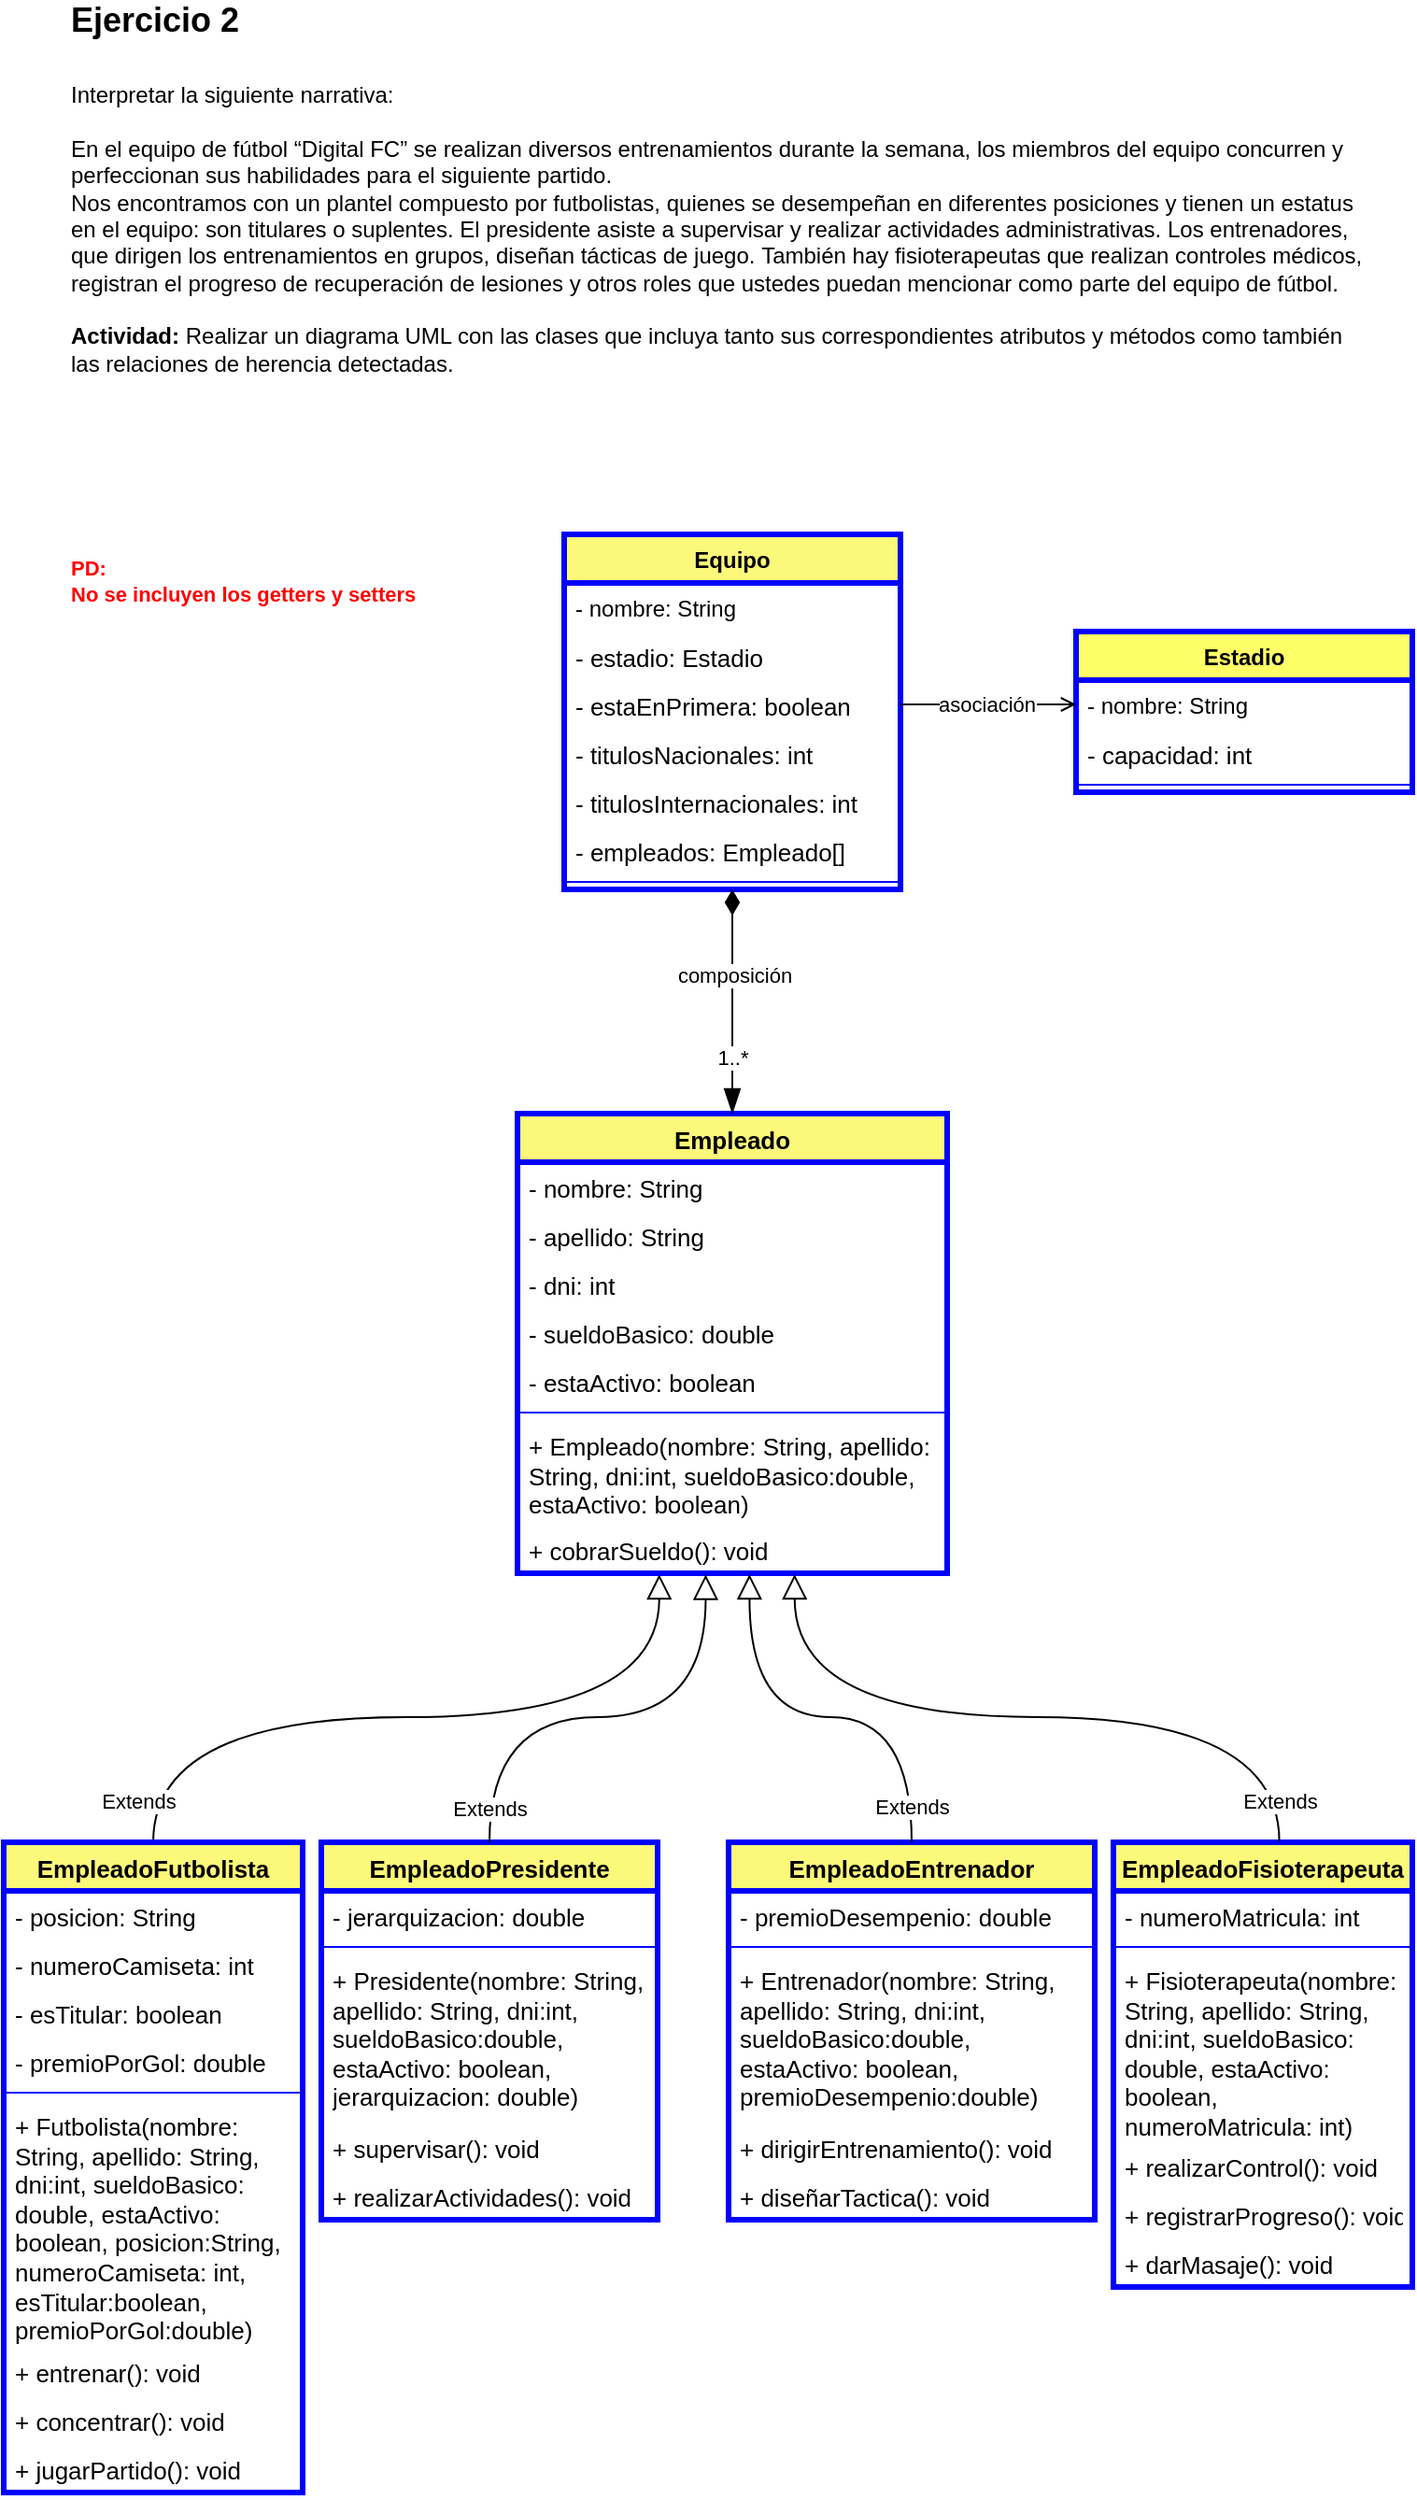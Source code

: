 <mxfile version="20.3.0" type="device"><diagram id="PIgGc4iWyAyysxlTQTJg" name="Página-1"><mxGraphModel dx="1413" dy="1992" grid="1" gridSize="10" guides="1" tooltips="1" connect="1" arrows="1" fold="1" page="1" pageScale="1" pageWidth="827" pageHeight="1169" math="0" shadow="0"><root><mxCell id="0"/><mxCell id="1" parent="0"/><mxCell id="6T4XeJoi1IOv9l1PIZa--1" value="Equipo" style="swimlane;fontStyle=1;align=center;verticalAlign=top;childLayout=stackLayout;horizontal=1;startSize=26;horizontalStack=0;resizeParent=1;resizeParentMax=0;resizeLast=0;collapsible=1;marginBottom=0;fillColor=#FCF879;strokeColor=#0000FF;gradientColor=none;gradientDirection=radial;swimlaneFillColor=default;strokeWidth=3;" parent="1" vertex="1"><mxGeometry x="330" y="40" width="180" height="190" as="geometry"/></mxCell><mxCell id="6T4XeJoi1IOv9l1PIZa--2" value="- nombre: String" style="text;strokeColor=none;fillColor=none;align=left;verticalAlign=top;spacingLeft=4;spacingRight=4;overflow=hidden;rotatable=0;points=[[0,0.5],[1,0.5]];portConstraint=eastwest;" parent="6T4XeJoi1IOv9l1PIZa--1" vertex="1"><mxGeometry y="26" width="180" height="26" as="geometry"/></mxCell><mxCell id="6T4XeJoi1IOv9l1PIZa--26" value="- estadio: Estadio" style="text;strokeColor=none;fillColor=none;align=left;verticalAlign=top;spacingLeft=4;spacingRight=4;overflow=hidden;rotatable=0;points=[[0,0.5],[1,0.5]];portConstraint=eastwest;fontSize=13;" parent="6T4XeJoi1IOv9l1PIZa--1" vertex="1"><mxGeometry y="52" width="180" height="26" as="geometry"/></mxCell><mxCell id="6T4XeJoi1IOv9l1PIZa--27" value="- estaEnPrimera: boolean" style="text;strokeColor=none;fillColor=none;align=left;verticalAlign=top;spacingLeft=4;spacingRight=4;overflow=hidden;rotatable=0;points=[[0,0.5],[1,0.5]];portConstraint=eastwest;fontSize=13;" parent="6T4XeJoi1IOv9l1PIZa--1" vertex="1"><mxGeometry y="78" width="180" height="26" as="geometry"/></mxCell><mxCell id="pODAj7Brn13aLvN3nBXd-22" value="- titulosNacionales: int" style="text;strokeColor=none;fillColor=none;align=left;verticalAlign=top;spacingLeft=4;spacingRight=4;overflow=hidden;rotatable=0;points=[[0,0.5],[1,0.5]];portConstraint=eastwest;fontSize=13;" vertex="1" parent="6T4XeJoi1IOv9l1PIZa--1"><mxGeometry y="104" width="180" height="26" as="geometry"/></mxCell><mxCell id="pODAj7Brn13aLvN3nBXd-24" value="- titulosInternacionales: int" style="text;strokeColor=none;fillColor=none;align=left;verticalAlign=top;spacingLeft=4;spacingRight=4;overflow=hidden;rotatable=0;points=[[0,0.5],[1,0.5]];portConstraint=eastwest;fontSize=13;" vertex="1" parent="6T4XeJoi1IOv9l1PIZa--1"><mxGeometry y="130" width="180" height="26" as="geometry"/></mxCell><mxCell id="pODAj7Brn13aLvN3nBXd-47" value="- empleados: Empleado[]" style="text;strokeColor=none;fillColor=none;align=left;verticalAlign=top;spacingLeft=4;spacingRight=4;overflow=hidden;rotatable=0;points=[[0,0.5],[1,0.5]];portConstraint=eastwest;fontSize=13;" vertex="1" parent="6T4XeJoi1IOv9l1PIZa--1"><mxGeometry y="156" width="180" height="26" as="geometry"/></mxCell><mxCell id="6T4XeJoi1IOv9l1PIZa--3" value="" style="line;strokeWidth=1;fillColor=none;align=left;verticalAlign=middle;spacingTop=-1;spacingLeft=3;spacingRight=3;rotatable=0;labelPosition=right;points=[];portConstraint=eastwest;strokeColor=inherit;" parent="6T4XeJoi1IOv9l1PIZa--1" vertex="1"><mxGeometry y="182" width="180" height="8" as="geometry"/></mxCell><mxCell id="pODAj7Brn13aLvN3nBXd-58" style="edgeStyle=orthogonalEdgeStyle;curved=1;orthogonalLoop=1;jettySize=auto;html=1;fontSize=11;startArrow=none;startFill=0;endArrow=block;endFill=0;startSize=11;endSize=11;exitX=0.5;exitY=0;exitDx=0;exitDy=0;entryX=0.33;entryY=1.021;entryDx=0;entryDy=0;entryPerimeter=0;" edge="1" parent="1" source="6T4XeJoi1IOv9l1PIZa--10" target="pODAj7Brn13aLvN3nBXd-15"><mxGeometry relative="1" as="geometry"><mxPoint x="380" y="600" as="targetPoint"/></mxGeometry></mxCell><mxCell id="pODAj7Brn13aLvN3nBXd-59" value="Extends" style="edgeLabel;html=1;align=center;verticalAlign=middle;resizable=0;points=[];fontSize=11;" vertex="1" connectable="0" parent="pODAj7Brn13aLvN3nBXd-58"><mxGeometry x="-0.598" y="-25" relative="1" as="geometry"><mxPoint x="-25" y="20" as="offset"/></mxGeometry></mxCell><mxCell id="6T4XeJoi1IOv9l1PIZa--10" value="EmpleadoFutbolista" style="swimlane;fontStyle=1;align=center;verticalAlign=top;childLayout=stackLayout;horizontal=1;startSize=26;horizontalStack=0;resizeParent=1;resizeParentMax=0;resizeLast=0;collapsible=1;marginBottom=0;fontSize=13;fillColor=#FCF879;strokeColor=#0000FF;gradientColor=none;gradientDirection=radial;swimlaneFillColor=default;strokeWidth=3;" parent="1" vertex="1"><mxGeometry x="30" y="740" width="160" height="348" as="geometry"/></mxCell><mxCell id="pODAj7Brn13aLvN3nBXd-10" value="- posicion: String" style="text;strokeColor=none;fillColor=none;align=left;verticalAlign=top;spacingLeft=4;spacingRight=4;overflow=hidden;rotatable=0;points=[[0,0.5],[1,0.5]];portConstraint=eastwest;fontSize=13;" vertex="1" parent="6T4XeJoi1IOv9l1PIZa--10"><mxGeometry y="26" width="160" height="26" as="geometry"/></mxCell><mxCell id="pODAj7Brn13aLvN3nBXd-67" value="- numeroCamiseta: int" style="text;strokeColor=none;fillColor=none;align=left;verticalAlign=top;spacingLeft=4;spacingRight=4;overflow=hidden;rotatable=0;points=[[0,0.5],[1,0.5]];portConstraint=eastwest;fontSize=13;" vertex="1" parent="6T4XeJoi1IOv9l1PIZa--10"><mxGeometry y="52" width="160" height="26" as="geometry"/></mxCell><mxCell id="pODAj7Brn13aLvN3nBXd-30" value="- esTitular: boolean" style="text;strokeColor=none;fillColor=none;align=left;verticalAlign=top;spacingLeft=4;spacingRight=4;overflow=hidden;rotatable=0;points=[[0,0.5],[1,0.5]];portConstraint=eastwest;fontSize=13;" vertex="1" parent="6T4XeJoi1IOv9l1PIZa--10"><mxGeometry y="78" width="160" height="26" as="geometry"/></mxCell><mxCell id="pODAj7Brn13aLvN3nBXd-69" value="- premioPorGol: double" style="text;strokeColor=none;fillColor=none;align=left;verticalAlign=top;spacingLeft=4;spacingRight=4;overflow=hidden;rotatable=0;points=[[0,0.5],[1,0.5]];portConstraint=eastwest;fontSize=13;" vertex="1" parent="6T4XeJoi1IOv9l1PIZa--10"><mxGeometry y="104" width="160" height="26" as="geometry"/></mxCell><mxCell id="6T4XeJoi1IOv9l1PIZa--12" value="" style="line;strokeWidth=1;fillColor=none;align=left;verticalAlign=middle;spacingTop=-1;spacingLeft=3;spacingRight=3;rotatable=0;labelPosition=right;points=[];portConstraint=eastwest;strokeColor=inherit;fontSize=13;" parent="6T4XeJoi1IOv9l1PIZa--10" vertex="1"><mxGeometry y="130" width="160" height="8" as="geometry"/></mxCell><mxCell id="pODAj7Brn13aLvN3nBXd-31" value="+ Futbolista(nombre: String, apellido: String, dni:int, sueldoBasico: double, estaActivo: boolean, posicion:String, numeroCamiseta: int, esTitular:boolean, premioPorGol:double)" style="text;strokeColor=none;fillColor=none;align=left;verticalAlign=top;spacingLeft=4;spacingRight=4;overflow=hidden;rotatable=0;points=[[0,0.5],[1,0.5]];portConstraint=eastwest;fontSize=13;whiteSpace=wrap;" vertex="1" parent="6T4XeJoi1IOv9l1PIZa--10"><mxGeometry y="138" width="160" height="132" as="geometry"/></mxCell><mxCell id="pODAj7Brn13aLvN3nBXd-35" value="+ entrenar(): void" style="text;strokeColor=none;fillColor=none;align=left;verticalAlign=top;spacingLeft=4;spacingRight=4;overflow=hidden;rotatable=0;points=[[0,0.5],[1,0.5]];portConstraint=eastwest;fontSize=13;" vertex="1" parent="6T4XeJoi1IOv9l1PIZa--10"><mxGeometry y="270" width="160" height="26" as="geometry"/></mxCell><mxCell id="pODAj7Brn13aLvN3nBXd-46" value="+ concentrar(): void" style="text;strokeColor=none;fillColor=none;align=left;verticalAlign=top;spacingLeft=4;spacingRight=4;overflow=hidden;rotatable=0;points=[[0,0.5],[1,0.5]];portConstraint=eastwest;fontSize=13;" vertex="1" parent="6T4XeJoi1IOv9l1PIZa--10"><mxGeometry y="296" width="160" height="26" as="geometry"/></mxCell><mxCell id="pODAj7Brn13aLvN3nBXd-36" value="+ jugarPartido(): void" style="text;strokeColor=none;fillColor=none;align=left;verticalAlign=top;spacingLeft=4;spacingRight=4;overflow=hidden;rotatable=0;points=[[0,0.5],[1,0.5]];portConstraint=eastwest;fontSize=13;" vertex="1" parent="6T4XeJoi1IOv9l1PIZa--10"><mxGeometry y="322" width="160" height="26" as="geometry"/></mxCell><mxCell id="6T4XeJoi1IOv9l1PIZa--14" value="EmpleadoPresidente" style="swimlane;fontStyle=1;align=center;verticalAlign=top;childLayout=stackLayout;horizontal=1;startSize=26;horizontalStack=0;resizeParent=1;resizeParentMax=0;resizeLast=0;collapsible=1;marginBottom=0;fontSize=13;fillColor=#FCF879;strokeColor=#0000FF;gradientColor=none;gradientDirection=radial;swimlaneFillColor=default;strokeWidth=3;" parent="1" vertex="1"><mxGeometry x="200" y="740" width="180" height="202" as="geometry"/></mxCell><mxCell id="pODAj7Brn13aLvN3nBXd-68" value="- jerarquizacion: double" style="text;strokeColor=none;fillColor=none;align=left;verticalAlign=top;spacingLeft=4;spacingRight=4;overflow=hidden;rotatable=0;points=[[0,0.5],[1,0.5]];portConstraint=eastwest;fontSize=13;" vertex="1" parent="6T4XeJoi1IOv9l1PIZa--14"><mxGeometry y="26" width="180" height="26" as="geometry"/></mxCell><mxCell id="6T4XeJoi1IOv9l1PIZa--16" value="" style="line;strokeWidth=1;fillColor=none;align=left;verticalAlign=middle;spacingTop=-1;spacingLeft=3;spacingRight=3;rotatable=0;labelPosition=right;points=[];portConstraint=eastwest;strokeColor=inherit;fontSize=13;" parent="6T4XeJoi1IOv9l1PIZa--14" vertex="1"><mxGeometry y="52" width="180" height="8" as="geometry"/></mxCell><mxCell id="pODAj7Brn13aLvN3nBXd-32" value="+ Presidente(nombre: String, apellido: String, dni:int, sueldoBasico:double, estaActivo: boolean, jerarquizacion: double)" style="text;strokeColor=none;fillColor=none;align=left;verticalAlign=top;spacingLeft=4;spacingRight=4;overflow=hidden;rotatable=0;points=[[0,0.5],[1,0.5]];portConstraint=eastwest;fontSize=13;whiteSpace=wrap;" vertex="1" parent="6T4XeJoi1IOv9l1PIZa--14"><mxGeometry y="60" width="180" height="90" as="geometry"/></mxCell><mxCell id="pODAj7Brn13aLvN3nBXd-37" value="+ supervisar(): void" style="text;strokeColor=none;fillColor=none;align=left;verticalAlign=top;spacingLeft=4;spacingRight=4;overflow=hidden;rotatable=0;points=[[0,0.5],[1,0.5]];portConstraint=eastwest;fontSize=13;" vertex="1" parent="6T4XeJoi1IOv9l1PIZa--14"><mxGeometry y="150" width="180" height="26" as="geometry"/></mxCell><mxCell id="pODAj7Brn13aLvN3nBXd-42" value="+ realizarActividades(): void" style="text;strokeColor=none;fillColor=none;align=left;verticalAlign=top;spacingLeft=4;spacingRight=4;overflow=hidden;rotatable=0;points=[[0,0.5],[1,0.5]];portConstraint=eastwest;fontSize=13;" vertex="1" parent="6T4XeJoi1IOv9l1PIZa--14"><mxGeometry y="176" width="180" height="26" as="geometry"/></mxCell><mxCell id="6T4XeJoi1IOv9l1PIZa--18" value="EmpleadoEntrenador" style="swimlane;fontStyle=1;align=center;verticalAlign=top;childLayout=stackLayout;horizontal=1;startSize=26;horizontalStack=0;resizeParent=1;resizeParentMax=0;resizeLast=0;collapsible=1;marginBottom=0;fontSize=13;fillColor=#FCF879;strokeColor=#0000FF;gradientColor=none;gradientDirection=radial;swimlaneFillColor=default;strokeWidth=3;" parent="1" vertex="1"><mxGeometry x="418" y="740" width="196" height="202" as="geometry"/></mxCell><mxCell id="pODAj7Brn13aLvN3nBXd-70" value="- premioDesempenio: double" style="text;strokeColor=none;fillColor=none;align=left;verticalAlign=top;spacingLeft=4;spacingRight=4;overflow=hidden;rotatable=0;points=[[0,0.5],[1,0.5]];portConstraint=eastwest;fontSize=13;" vertex="1" parent="6T4XeJoi1IOv9l1PIZa--18"><mxGeometry y="26" width="196" height="26" as="geometry"/></mxCell><mxCell id="6T4XeJoi1IOv9l1PIZa--20" value="" style="line;strokeWidth=1;fillColor=none;align=left;verticalAlign=middle;spacingTop=-1;spacingLeft=3;spacingRight=3;rotatable=0;labelPosition=right;points=[];portConstraint=eastwest;strokeColor=inherit;fontSize=13;" parent="6T4XeJoi1IOv9l1PIZa--18" vertex="1"><mxGeometry y="52" width="196" height="8" as="geometry"/></mxCell><mxCell id="pODAj7Brn13aLvN3nBXd-33" value="+ Entrenador(nombre: String, apellido: String, dni:int, sueldoBasico:double, estaActivo: boolean, premioDesempenio:double)" style="text;strokeColor=none;fillColor=none;align=left;verticalAlign=top;spacingLeft=4;spacingRight=4;overflow=hidden;rotatable=0;points=[[0,0.5],[1,0.5]];portConstraint=eastwest;fontSize=13;whiteSpace=wrap;" vertex="1" parent="6T4XeJoi1IOv9l1PIZa--18"><mxGeometry y="60" width="196" height="90" as="geometry"/></mxCell><mxCell id="pODAj7Brn13aLvN3nBXd-43" value="+ dirigirEntrenamiento(): void" style="text;strokeColor=none;fillColor=none;align=left;verticalAlign=top;spacingLeft=4;spacingRight=4;overflow=hidden;rotatable=0;points=[[0,0.5],[1,0.5]];portConstraint=eastwest;fontSize=13;" vertex="1" parent="6T4XeJoi1IOv9l1PIZa--18"><mxGeometry y="150" width="196" height="26" as="geometry"/></mxCell><mxCell id="6T4XeJoi1IOv9l1PIZa--21" value="+ diseñarTactica(): void" style="text;strokeColor=none;fillColor=none;align=left;verticalAlign=top;spacingLeft=4;spacingRight=4;overflow=hidden;rotatable=0;points=[[0,0.5],[1,0.5]];portConstraint=eastwest;fontSize=13;" parent="6T4XeJoi1IOv9l1PIZa--18" vertex="1"><mxGeometry y="176" width="196" height="26" as="geometry"/></mxCell><mxCell id="pODAj7Brn13aLvN3nBXd-1" value="&lt;div&gt;&lt;b&gt;&lt;font style=&quot;font-size: 18px;&quot;&gt;Ejercicio 2&lt;/font&gt;&lt;/b&gt;&lt;/div&gt;&lt;div&gt;&lt;b&gt;&lt;font style=&quot;font-size: 18px;&quot;&gt;&lt;br&gt;&lt;/font&gt;&lt;/b&gt;&lt;/div&gt;&lt;div&gt;Interpretar la siguiente narrativa:&lt;/div&gt;&lt;div&gt;&lt;br&gt;&lt;/div&gt;&lt;div&gt;En el equipo de fútbol “Digital FC” se realizan diversos entrenamientos durante la&amp;nbsp;&lt;span style=&quot;background-color: initial;&quot;&gt;semana, los miembros del equipo concurren y perfeccionan sus habilidades para el&amp;nbsp;&lt;/span&gt;&lt;span style=&quot;background-color: initial;&quot;&gt;siguiente partido.&lt;/span&gt;&lt;/div&gt;&lt;div&gt;Nos encontramos con un plantel compuesto por futbolistas, quienes se desempeñan&amp;nbsp;&lt;span style=&quot;background-color: initial;&quot;&gt;en diferentes posiciones y tienen un estatus en el equipo: son titulares o suplentes. El&amp;nbsp;&lt;/span&gt;&lt;span style=&quot;background-color: initial;&quot;&gt;presidente asiste a supervisar y realizar actividades administrativas. Los&amp;nbsp;&lt;/span&gt;&lt;span style=&quot;background-color: initial;&quot;&gt;entrenadores, que dirigen los entrenamientos en grupos, diseñan tácticas de juego.&amp;nbsp;&lt;/span&gt;&lt;span style=&quot;background-color: initial;&quot;&gt;También hay fisioterapeutas que realizan controles médicos, registran el progreso de&amp;nbsp;&lt;/span&gt;&lt;span style=&quot;background-color: initial;&quot;&gt;recuperación de lesiones y otros roles que ustedes puedan mencionar como parte del&amp;nbsp;&lt;/span&gt;&lt;span style=&quot;background-color: initial;&quot;&gt;equipo de fútbol.&lt;/span&gt;&lt;/div&gt;&lt;div&gt;&lt;br&gt;&lt;/div&gt;&lt;div&gt;&lt;b&gt;Actividad:&lt;/b&gt; Realizar un diagrama UML con las clases que incluya tanto sus&amp;nbsp;&lt;span style=&quot;background-color: initial;&quot;&gt;correspondientes atributos y métodos como también las relaciones de herencia&amp;nbsp;&lt;/span&gt;&lt;span style=&quot;background-color: initial;&quot;&gt;detectadas.&lt;/span&gt;&lt;/div&gt;" style="text;html=1;strokeColor=none;fillColor=none;align=left;verticalAlign=middle;whiteSpace=wrap;rounded=0;" vertex="1" parent="1"><mxGeometry x="64" y="-240" width="700" height="190" as="geometry"/></mxCell><mxCell id="pODAj7Brn13aLvN3nBXd-5" value="EmpleadoFisioterapeuta" style="swimlane;fontStyle=1;align=center;verticalAlign=top;childLayout=stackLayout;horizontal=1;startSize=26;horizontalStack=0;resizeParent=1;resizeParentMax=0;resizeLast=0;collapsible=1;marginBottom=0;fontSize=13;fillColor=#FCF879;strokeColor=#0000FF;gradientColor=none;gradientDirection=radial;swimlaneFillColor=default;strokeWidth=3;" vertex="1" parent="1"><mxGeometry x="624" y="740" width="160" height="238" as="geometry"/></mxCell><mxCell id="pODAj7Brn13aLvN3nBXd-71" value="- numeroMatricula: int" style="text;strokeColor=none;fillColor=none;align=left;verticalAlign=top;spacingLeft=4;spacingRight=4;overflow=hidden;rotatable=0;points=[[0,0.5],[1,0.5]];portConstraint=eastwest;fontSize=13;" vertex="1" parent="pODAj7Brn13aLvN3nBXd-5"><mxGeometry y="26" width="160" height="26" as="geometry"/></mxCell><mxCell id="pODAj7Brn13aLvN3nBXd-7" value="" style="line;strokeWidth=1;fillColor=none;align=left;verticalAlign=middle;spacingTop=-1;spacingLeft=3;spacingRight=3;rotatable=0;labelPosition=right;points=[];portConstraint=eastwest;strokeColor=inherit;fontSize=13;" vertex="1" parent="pODAj7Brn13aLvN3nBXd-5"><mxGeometry y="52" width="160" height="8" as="geometry"/></mxCell><mxCell id="pODAj7Brn13aLvN3nBXd-34" value="+ Fisioterapeuta(nombre: String, apellido: String, dni:int, sueldoBasico: double, estaActivo: boolean, numeroMatricula: int)" style="text;strokeColor=none;fillColor=none;align=left;verticalAlign=top;spacingLeft=4;spacingRight=4;overflow=hidden;rotatable=0;points=[[0,0.5],[1,0.5]];portConstraint=eastwest;fontSize=13;whiteSpace=wrap;" vertex="1" parent="pODAj7Brn13aLvN3nBXd-5"><mxGeometry y="60" width="160" height="100" as="geometry"/></mxCell><mxCell id="pODAj7Brn13aLvN3nBXd-44" value="+ realizarControl(): void" style="text;strokeColor=none;fillColor=none;align=left;verticalAlign=top;spacingLeft=4;spacingRight=4;overflow=hidden;rotatable=0;points=[[0,0.5],[1,0.5]];portConstraint=eastwest;fontSize=13;" vertex="1" parent="pODAj7Brn13aLvN3nBXd-5"><mxGeometry y="160" width="160" height="26" as="geometry"/></mxCell><mxCell id="pODAj7Brn13aLvN3nBXd-45" value="+ registrarProgreso(): void" style="text;strokeColor=none;fillColor=none;align=left;verticalAlign=top;spacingLeft=4;spacingRight=4;overflow=hidden;rotatable=0;points=[[0,0.5],[1,0.5]];portConstraint=eastwest;fontSize=13;" vertex="1" parent="pODAj7Brn13aLvN3nBXd-5"><mxGeometry y="186" width="160" height="26" as="geometry"/></mxCell><mxCell id="pODAj7Brn13aLvN3nBXd-9" value="+ darMasaje(): void" style="text;strokeColor=none;fillColor=none;align=left;verticalAlign=top;spacingLeft=4;spacingRight=4;overflow=hidden;rotatable=0;points=[[0,0.5],[1,0.5]];portConstraint=eastwest;fontSize=13;" vertex="1" parent="pODAj7Brn13aLvN3nBXd-5"><mxGeometry y="212" width="160" height="26" as="geometry"/></mxCell><mxCell id="pODAj7Brn13aLvN3nBXd-11" value="Empleado" style="swimlane;fontStyle=1;align=center;verticalAlign=top;childLayout=stackLayout;horizontal=1;startSize=26;horizontalStack=0;resizeParent=1;resizeParentMax=0;resizeLast=0;collapsible=1;marginBottom=0;fontSize=13;fillColor=#FCF879;strokeColor=#0000FF;gradientColor=none;gradientDirection=radial;swimlaneFillColor=default;strokeWidth=3;" vertex="1" parent="1"><mxGeometry x="305" y="350" width="230" height="246" as="geometry"/></mxCell><mxCell id="pODAj7Brn13aLvN3nBXd-12" value="- nombre: String" style="text;strokeColor=none;fillColor=none;align=left;verticalAlign=top;spacingLeft=4;spacingRight=4;overflow=hidden;rotatable=0;points=[[0,0.5],[1,0.5]];portConstraint=eastwest;fontSize=13;" vertex="1" parent="pODAj7Brn13aLvN3nBXd-11"><mxGeometry y="26" width="230" height="26" as="geometry"/></mxCell><mxCell id="pODAj7Brn13aLvN3nBXd-26" value="- apellido: String" style="text;strokeColor=none;fillColor=none;align=left;verticalAlign=top;spacingLeft=4;spacingRight=4;overflow=hidden;rotatable=0;points=[[0,0.5],[1,0.5]];portConstraint=eastwest;fontSize=13;" vertex="1" parent="pODAj7Brn13aLvN3nBXd-11"><mxGeometry y="52" width="230" height="26" as="geometry"/></mxCell><mxCell id="pODAj7Brn13aLvN3nBXd-27" value="- dni: int" style="text;strokeColor=none;fillColor=none;align=left;verticalAlign=top;spacingLeft=4;spacingRight=4;overflow=hidden;rotatable=0;points=[[0,0.5],[1,0.5]];portConstraint=eastwest;fontSize=13;" vertex="1" parent="pODAj7Brn13aLvN3nBXd-11"><mxGeometry y="78" width="230" height="26" as="geometry"/></mxCell><mxCell id="pODAj7Brn13aLvN3nBXd-28" value="- sueldoBasico: double" style="text;strokeColor=none;fillColor=none;align=left;verticalAlign=top;spacingLeft=4;spacingRight=4;overflow=hidden;rotatable=0;points=[[0,0.5],[1,0.5]];portConstraint=eastwest;fontSize=13;" vertex="1" parent="pODAj7Brn13aLvN3nBXd-11"><mxGeometry y="104" width="230" height="26" as="geometry"/></mxCell><mxCell id="pODAj7Brn13aLvN3nBXd-29" value="- estaActivo: boolean" style="text;strokeColor=none;fillColor=none;align=left;verticalAlign=top;spacingLeft=4;spacingRight=4;overflow=hidden;rotatable=0;points=[[0,0.5],[1,0.5]];portConstraint=eastwest;fontSize=13;" vertex="1" parent="pODAj7Brn13aLvN3nBXd-11"><mxGeometry y="130" width="230" height="26" as="geometry"/></mxCell><mxCell id="pODAj7Brn13aLvN3nBXd-13" value="" style="line;strokeWidth=1;fillColor=none;align=left;verticalAlign=middle;spacingTop=-1;spacingLeft=3;spacingRight=3;rotatable=0;labelPosition=right;points=[];portConstraint=eastwest;strokeColor=inherit;fontSize=13;" vertex="1" parent="pODAj7Brn13aLvN3nBXd-11"><mxGeometry y="156" width="230" height="8" as="geometry"/></mxCell><mxCell id="pODAj7Brn13aLvN3nBXd-14" value="+ Empleado(nombre: String, apellido: String, dni:int, sueldoBasico:double, estaActivo: boolean)" style="text;strokeColor=none;fillColor=none;align=left;verticalAlign=top;spacingLeft=4;spacingRight=4;overflow=hidden;rotatable=0;points=[[0,0.5],[1,0.5]];portConstraint=eastwest;fontSize=13;whiteSpace=wrap;" vertex="1" parent="pODAj7Brn13aLvN3nBXd-11"><mxGeometry y="164" width="230" height="56" as="geometry"/></mxCell><mxCell id="pODAj7Brn13aLvN3nBXd-15" value="+ cobrarSueldo(): void" style="text;strokeColor=none;fillColor=none;align=left;verticalAlign=top;spacingLeft=4;spacingRight=4;overflow=hidden;rotatable=0;points=[[0,0.5],[1,0.5]];portConstraint=eastwest;fontSize=13;" vertex="1" parent="pODAj7Brn13aLvN3nBXd-11"><mxGeometry y="220" width="230" height="26" as="geometry"/></mxCell><mxCell id="pODAj7Brn13aLvN3nBXd-16" value="Estadio" style="swimlane;fontStyle=1;align=center;verticalAlign=top;childLayout=stackLayout;horizontal=1;startSize=26;horizontalStack=0;resizeParent=1;resizeParentMax=0;resizeLast=0;collapsible=1;marginBottom=0;fillColor=#FFFF66;gradientColor=none;swimlaneFillColor=default;strokeColor=#0000FF;strokeWidth=3;" vertex="1" parent="1"><mxGeometry x="604" y="92" width="180" height="86" as="geometry"/></mxCell><mxCell id="pODAj7Brn13aLvN3nBXd-17" value="- nombre: String" style="text;align=left;verticalAlign=top;spacingLeft=4;spacingRight=4;overflow=hidden;rotatable=0;points=[[0,0.5],[1,0.5]];portConstraint=eastwest;gradientDirection=radial;swimlaneFillColor=default;strokeWidth=3;" vertex="1" parent="pODAj7Brn13aLvN3nBXd-16"><mxGeometry y="26" width="180" height="26" as="geometry"/></mxCell><mxCell id="pODAj7Brn13aLvN3nBXd-18" value="- capacidad: int" style="text;strokeColor=none;fillColor=none;align=left;verticalAlign=top;spacingLeft=4;spacingRight=4;overflow=hidden;rotatable=0;points=[[0,0.5],[1,0.5]];portConstraint=eastwest;fontSize=13;" vertex="1" parent="pODAj7Brn13aLvN3nBXd-16"><mxGeometry y="52" width="180" height="26" as="geometry"/></mxCell><mxCell id="pODAj7Brn13aLvN3nBXd-20" value="" style="line;strokeWidth=1;fillColor=none;align=left;verticalAlign=middle;spacingTop=-1;spacingLeft=3;spacingRight=3;rotatable=0;labelPosition=right;points=[];portConstraint=eastwest;strokeColor=inherit;" vertex="1" parent="pODAj7Brn13aLvN3nBXd-16"><mxGeometry y="78" width="180" height="8" as="geometry"/></mxCell><mxCell id="pODAj7Brn13aLvN3nBXd-48" value="" style="endArrow=blockThin;startArrow=diamondThin;endFill=1;startFill=1;html=1;rounded=0;fontSize=18;exitX=0.5;exitY=1;exitDx=0;exitDy=0;entryX=0.5;entryY=0;entryDx=0;entryDy=0;startSize=11;endSize=11;" edge="1" parent="1" source="6T4XeJoi1IOv9l1PIZa--1" target="pODAj7Brn13aLvN3nBXd-11"><mxGeometry width="160" relative="1" as="geometry"><mxPoint x="590" y="230" as="sourcePoint"/><mxPoint x="750" y="230" as="targetPoint"/></mxGeometry></mxCell><mxCell id="pODAj7Brn13aLvN3nBXd-50" value="1..*" style="edgeLabel;html=1;align=center;verticalAlign=middle;resizable=0;points=[];fontSize=11;" vertex="1" connectable="0" parent="pODAj7Brn13aLvN3nBXd-48"><mxGeometry x="0.229" relative="1" as="geometry"><mxPoint y="16" as="offset"/></mxGeometry></mxCell><mxCell id="pODAj7Brn13aLvN3nBXd-54" value="composición" style="edgeLabel;html=1;align=center;verticalAlign=middle;resizable=0;points=[];fontSize=11;" vertex="1" connectable="0" parent="pODAj7Brn13aLvN3nBXd-48"><mxGeometry x="-0.236" y="1" relative="1" as="geometry"><mxPoint as="offset"/></mxGeometry></mxCell><mxCell id="pODAj7Brn13aLvN3nBXd-51" value="" style="endArrow=open;startArrow=none;endFill=0;startFill=0;html=1;rounded=0;fontSize=18;exitX=1;exitY=0.5;exitDx=0;exitDy=0;entryX=0;entryY=0.5;entryDx=0;entryDy=0;" edge="1" parent="1" source="6T4XeJoi1IOv9l1PIZa--27" target="pODAj7Brn13aLvN3nBXd-17"><mxGeometry width="160" relative="1" as="geometry"><mxPoint x="74.0" y="128" as="sourcePoint"/><mxPoint x="74.0" y="188" as="targetPoint"/></mxGeometry></mxCell><mxCell id="pODAj7Brn13aLvN3nBXd-53" value="asociación" style="edgeLabel;html=1;align=center;verticalAlign=middle;resizable=0;points=[];fontSize=11;" vertex="1" connectable="0" parent="pODAj7Brn13aLvN3nBXd-51"><mxGeometry x="-0.288" relative="1" as="geometry"><mxPoint x="12" as="offset"/></mxGeometry></mxCell><mxCell id="pODAj7Brn13aLvN3nBXd-60" style="edgeStyle=orthogonalEdgeStyle;curved=1;orthogonalLoop=1;jettySize=auto;html=1;fontSize=11;startArrow=none;startFill=0;endArrow=block;endFill=0;startSize=11;endSize=11;exitX=0.5;exitY=0;exitDx=0;exitDy=0;entryX=0.438;entryY=1.027;entryDx=0;entryDy=0;entryPerimeter=0;" edge="1" parent="1" source="6T4XeJoi1IOv9l1PIZa--14" target="pODAj7Brn13aLvN3nBXd-15"><mxGeometry relative="1" as="geometry"><mxPoint x="410" y="600" as="targetPoint"/><mxPoint x="120" y="750" as="sourcePoint"/></mxGeometry></mxCell><mxCell id="pODAj7Brn13aLvN3nBXd-61" value="Extends" style="edgeLabel;html=1;align=center;verticalAlign=middle;resizable=0;points=[];fontSize=11;" vertex="1" connectable="0" parent="pODAj7Brn13aLvN3nBXd-60"><mxGeometry x="-0.598" y="-25" relative="1" as="geometry"><mxPoint x="-25" y="34" as="offset"/></mxGeometry></mxCell><mxCell id="pODAj7Brn13aLvN3nBXd-62" style="edgeStyle=orthogonalEdgeStyle;curved=1;orthogonalLoop=1;jettySize=auto;html=1;fontSize=11;startArrow=none;startFill=0;endArrow=block;endFill=0;startSize=11;endSize=11;exitX=0.5;exitY=0;exitDx=0;exitDy=0;entryX=0.54;entryY=1.021;entryDx=0;entryDy=0;entryPerimeter=0;" edge="1" parent="1" source="6T4XeJoi1IOv9l1PIZa--18" target="pODAj7Brn13aLvN3nBXd-15"><mxGeometry relative="1" as="geometry"><mxPoint x="430" y="600" as="targetPoint"/><mxPoint x="130" y="760" as="sourcePoint"/></mxGeometry></mxCell><mxCell id="pODAj7Brn13aLvN3nBXd-63" value="Extends" style="edgeLabel;html=1;align=center;verticalAlign=middle;resizable=0;points=[];fontSize=11;" vertex="1" connectable="0" parent="pODAj7Brn13aLvN3nBXd-62"><mxGeometry x="-0.598" y="-25" relative="1" as="geometry"><mxPoint x="-25" y="27" as="offset"/></mxGeometry></mxCell><mxCell id="pODAj7Brn13aLvN3nBXd-65" style="edgeStyle=orthogonalEdgeStyle;curved=1;orthogonalLoop=1;jettySize=auto;html=1;fontSize=11;startArrow=none;startFill=0;endArrow=block;endFill=0;startSize=11;endSize=11;exitX=0.555;exitY=-0.002;exitDx=0;exitDy=0;exitPerimeter=0;entryX=0.645;entryY=1.021;entryDx=0;entryDy=0;entryPerimeter=0;" edge="1" parent="1" source="pODAj7Brn13aLvN3nBXd-5" target="pODAj7Brn13aLvN3nBXd-15"><mxGeometry relative="1" as="geometry"><mxPoint x="460" y="600" as="targetPoint"/><mxPoint x="526" y="750" as="sourcePoint"/></mxGeometry></mxCell><mxCell id="pODAj7Brn13aLvN3nBXd-66" value="Extends" style="edgeLabel;html=1;align=center;verticalAlign=middle;resizable=0;points=[];fontSize=11;" vertex="1" connectable="0" parent="pODAj7Brn13aLvN3nBXd-65"><mxGeometry x="-0.598" y="-25" relative="1" as="geometry"><mxPoint x="14" y="70" as="offset"/></mxGeometry></mxCell><mxCell id="pODAj7Brn13aLvN3nBXd-72" value="PD:&lt;br&gt;No se incluyen los getters y setters" style="text;html=1;align=left;verticalAlign=middle;resizable=0;points=[];autosize=1;strokeColor=none;fillColor=none;fontSize=11;fontStyle=1;fontColor=#FF0000;" vertex="1" parent="1"><mxGeometry x="64" y="45" width="210" height="40" as="geometry"/></mxCell></root></mxGraphModel></diagram></mxfile>